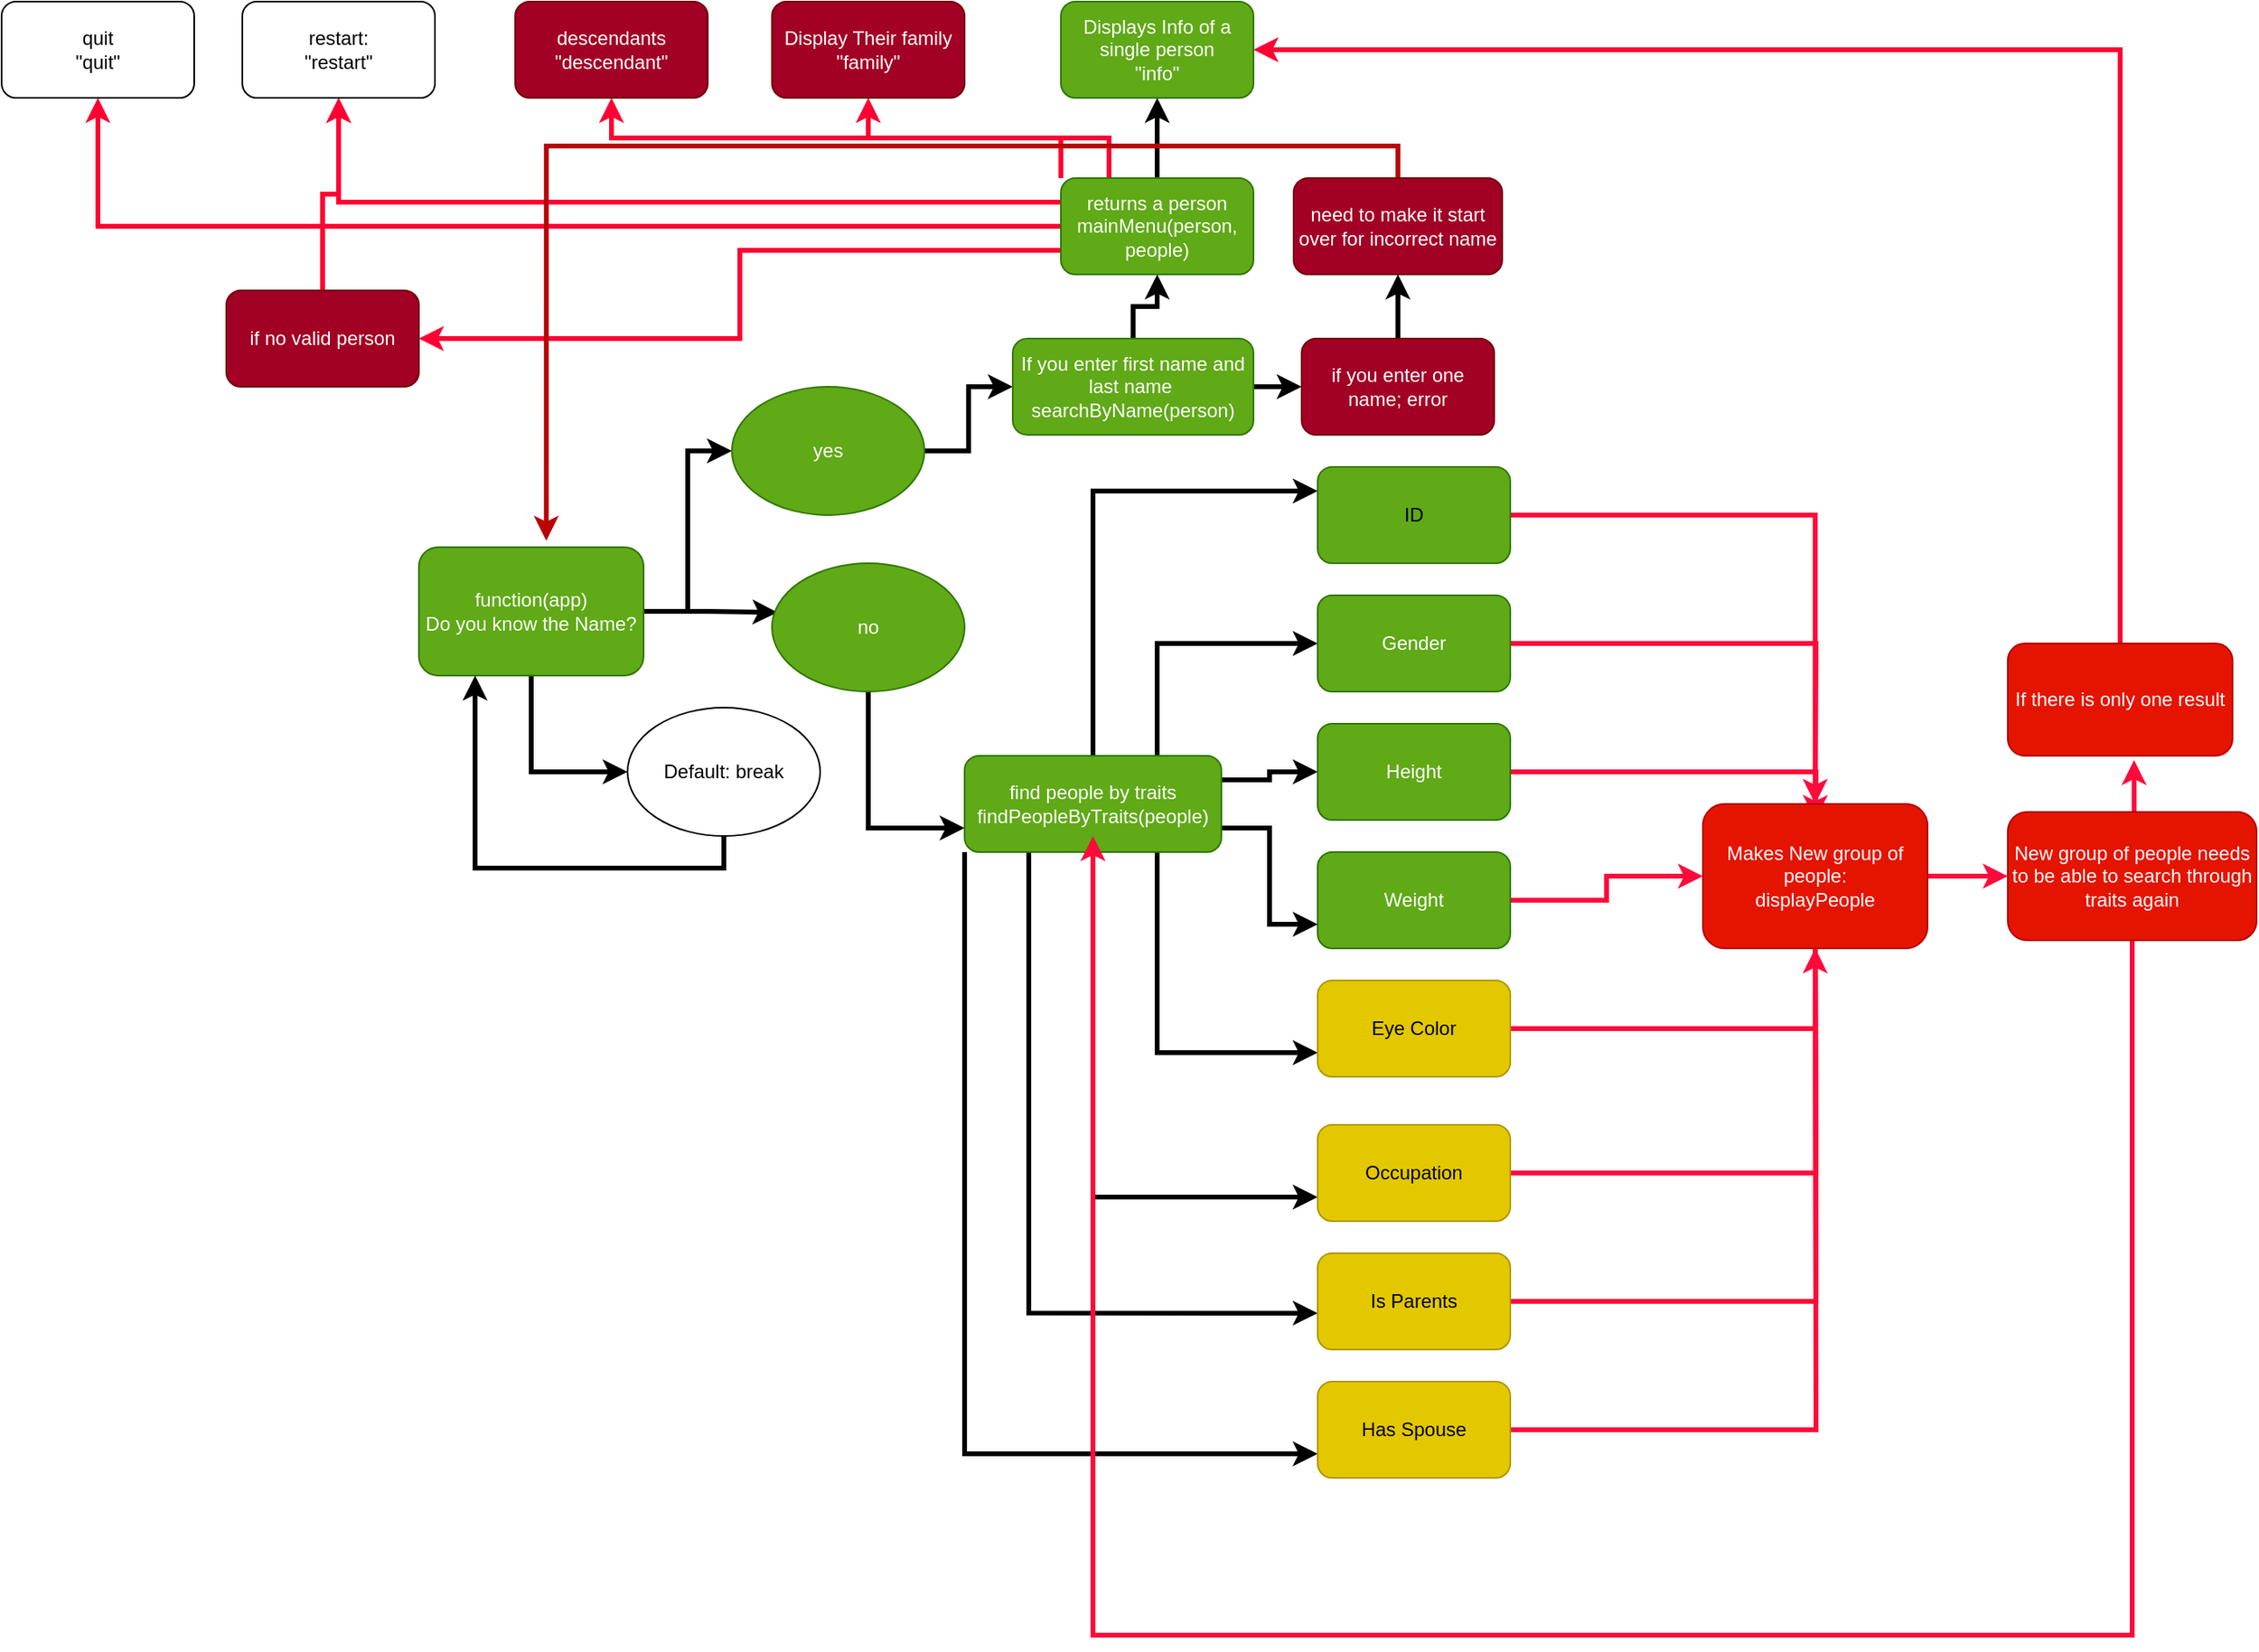 <mxfile>
    <diagram id="RZMFlAX1R9WlSCmFYLJL" name="Page-1">
        <mxGraphModel dx="1346" dy="1530" grid="1" gridSize="10" guides="1" tooltips="1" connect="1" arrows="1" fold="1" page="1" pageScale="1" pageWidth="850" pageHeight="1100" math="0" shadow="0">
            <root>
                <mxCell id="0"/>
                <mxCell id="1" parent="0"/>
                <mxCell id="VA8ybe7HHyA-N2N5QCGx-17" style="edgeStyle=orthogonalEdgeStyle;rounded=0;orthogonalLoop=1;jettySize=auto;html=1;exitX=1;exitY=0.5;exitDx=0;exitDy=0;entryX=0.028;entryY=0.383;entryDx=0;entryDy=0;entryPerimeter=0;strokeWidth=3;" parent="1" source="VA8ybe7HHyA-N2N5QCGx-1" target="VA8ybe7HHyA-N2N5QCGx-4" edge="1">
                    <mxGeometry relative="1" as="geometry"/>
                </mxCell>
                <mxCell id="VA8ybe7HHyA-N2N5QCGx-18" style="edgeStyle=orthogonalEdgeStyle;rounded=0;orthogonalLoop=1;jettySize=auto;html=1;exitX=0.5;exitY=1;exitDx=0;exitDy=0;entryX=0;entryY=0.5;entryDx=0;entryDy=0;strokeWidth=3;" parent="1" source="VA8ybe7HHyA-N2N5QCGx-1" target="VA8ybe7HHyA-N2N5QCGx-6" edge="1">
                    <mxGeometry relative="1" as="geometry"/>
                </mxCell>
                <mxCell id="VA8ybe7HHyA-N2N5QCGx-29" style="edgeStyle=orthogonalEdgeStyle;rounded=0;orthogonalLoop=1;jettySize=auto;html=1;exitX=1;exitY=0.5;exitDx=0;exitDy=0;entryX=0;entryY=0.5;entryDx=0;entryDy=0;strokeColor=#000000;strokeWidth=3;" parent="1" source="VA8ybe7HHyA-N2N5QCGx-1" target="VA8ybe7HHyA-N2N5QCGx-3" edge="1">
                    <mxGeometry relative="1" as="geometry"/>
                </mxCell>
                <mxCell id="VA8ybe7HHyA-N2N5QCGx-1" value="function(app)&lt;br&gt;Do you know the Name?" style="rounded=1;whiteSpace=wrap;html=1;fillColor=#60a917;strokeColor=#2D7600;fontColor=#ffffff;" parent="1" vertex="1">
                    <mxGeometry x="230" y="120" width="140" height="80" as="geometry"/>
                </mxCell>
                <mxCell id="VA8ybe7HHyA-N2N5QCGx-12" style="edgeStyle=orthogonalEdgeStyle;rounded=0;orthogonalLoop=1;jettySize=auto;html=1;strokeWidth=3;" parent="1" source="VA8ybe7HHyA-N2N5QCGx-3" target="VA8ybe7HHyA-N2N5QCGx-8" edge="1">
                    <mxGeometry relative="1" as="geometry"/>
                </mxCell>
                <mxCell id="VA8ybe7HHyA-N2N5QCGx-3" value="yes" style="ellipse;whiteSpace=wrap;html=1;fillColor=#60a917;strokeColor=#2D7600;fontColor=#ffffff;" parent="1" vertex="1">
                    <mxGeometry x="425" y="20" width="120" height="80" as="geometry"/>
                </mxCell>
                <mxCell id="VA8ybe7HHyA-N2N5QCGx-28" style="edgeStyle=orthogonalEdgeStyle;rounded=0;orthogonalLoop=1;jettySize=auto;html=1;entryX=0;entryY=0.75;entryDx=0;entryDy=0;strokeWidth=3;" parent="1" source="VA8ybe7HHyA-N2N5QCGx-4" target="VA8ybe7HHyA-N2N5QCGx-7" edge="1">
                    <mxGeometry relative="1" as="geometry"/>
                </mxCell>
                <mxCell id="VA8ybe7HHyA-N2N5QCGx-4" value="no" style="ellipse;whiteSpace=wrap;html=1;fillColor=#60a917;strokeColor=#2D7600;fontColor=#ffffff;" parent="1" vertex="1">
                    <mxGeometry x="450" y="130" width="120" height="80" as="geometry"/>
                </mxCell>
                <mxCell id="VA8ybe7HHyA-N2N5QCGx-19" style="edgeStyle=orthogonalEdgeStyle;rounded=0;orthogonalLoop=1;jettySize=auto;html=1;exitX=0.5;exitY=1;exitDx=0;exitDy=0;entryX=0.25;entryY=1;entryDx=0;entryDy=0;strokeWidth=3;" parent="1" source="VA8ybe7HHyA-N2N5QCGx-6" target="VA8ybe7HHyA-N2N5QCGx-1" edge="1">
                    <mxGeometry relative="1" as="geometry"/>
                </mxCell>
                <mxCell id="VA8ybe7HHyA-N2N5QCGx-6" value="Default: break" style="ellipse;whiteSpace=wrap;html=1;" parent="1" vertex="1">
                    <mxGeometry x="360" y="220" width="120" height="80" as="geometry"/>
                </mxCell>
                <mxCell id="VA8ybe7HHyA-N2N5QCGx-35" style="edgeStyle=orthogonalEdgeStyle;rounded=0;orthogonalLoop=1;jettySize=auto;html=1;exitX=0;exitY=1;exitDx=0;exitDy=0;entryX=0;entryY=0.75;entryDx=0;entryDy=0;strokeColor=#000000;strokeWidth=3;" parent="1" source="VA8ybe7HHyA-N2N5QCGx-7" target="VA8ybe7HHyA-N2N5QCGx-27" edge="1">
                    <mxGeometry relative="1" as="geometry"/>
                </mxCell>
                <mxCell id="VA8ybe7HHyA-N2N5QCGx-36" style="edgeStyle=orthogonalEdgeStyle;rounded=0;orthogonalLoop=1;jettySize=auto;html=1;exitX=0.25;exitY=1;exitDx=0;exitDy=0;entryX=0;entryY=0.622;entryDx=0;entryDy=0;entryPerimeter=0;strokeColor=#000000;strokeWidth=3;" parent="1" source="VA8ybe7HHyA-N2N5QCGx-7" target="VA8ybe7HHyA-N2N5QCGx-26" edge="1">
                    <mxGeometry relative="1" as="geometry"/>
                </mxCell>
                <mxCell id="VA8ybe7HHyA-N2N5QCGx-37" style="edgeStyle=orthogonalEdgeStyle;rounded=0;orthogonalLoop=1;jettySize=auto;html=1;strokeColor=#000000;strokeWidth=3;entryX=0;entryY=0.75;entryDx=0;entryDy=0;exitX=0.5;exitY=1;exitDx=0;exitDy=0;" parent="1" source="VA8ybe7HHyA-N2N5QCGx-7" target="VA8ybe7HHyA-N2N5QCGx-25" edge="1">
                    <mxGeometry relative="1" as="geometry">
                        <mxPoint x="630" y="530" as="targetPoint"/>
                    </mxGeometry>
                </mxCell>
                <mxCell id="VA8ybe7HHyA-N2N5QCGx-38" style="edgeStyle=orthogonalEdgeStyle;rounded=0;orthogonalLoop=1;jettySize=auto;html=1;exitX=0.75;exitY=1;exitDx=0;exitDy=0;entryX=0;entryY=0.75;entryDx=0;entryDy=0;strokeColor=#000000;strokeWidth=3;" parent="1" source="VA8ybe7HHyA-N2N5QCGx-7" target="VA8ybe7HHyA-N2N5QCGx-24" edge="1">
                    <mxGeometry relative="1" as="geometry"/>
                </mxCell>
                <mxCell id="VA8ybe7HHyA-N2N5QCGx-39" style="edgeStyle=orthogonalEdgeStyle;rounded=0;orthogonalLoop=1;jettySize=auto;html=1;exitX=1;exitY=0.75;exitDx=0;exitDy=0;entryX=0;entryY=0.75;entryDx=0;entryDy=0;strokeColor=#000000;strokeWidth=3;" parent="1" source="VA8ybe7HHyA-N2N5QCGx-7" target="VA8ybe7HHyA-N2N5QCGx-23" edge="1">
                    <mxGeometry relative="1" as="geometry"/>
                </mxCell>
                <mxCell id="VA8ybe7HHyA-N2N5QCGx-40" style="edgeStyle=orthogonalEdgeStyle;rounded=0;orthogonalLoop=1;jettySize=auto;html=1;exitX=1;exitY=0.25;exitDx=0;exitDy=0;strokeColor=#000000;strokeWidth=3;" parent="1" source="VA8ybe7HHyA-N2N5QCGx-7" target="VA8ybe7HHyA-N2N5QCGx-22" edge="1">
                    <mxGeometry relative="1" as="geometry"/>
                </mxCell>
                <mxCell id="VA8ybe7HHyA-N2N5QCGx-41" style="edgeStyle=orthogonalEdgeStyle;rounded=0;orthogonalLoop=1;jettySize=auto;html=1;exitX=0.75;exitY=0;exitDx=0;exitDy=0;entryX=0;entryY=0.5;entryDx=0;entryDy=0;strokeColor=#000000;strokeWidth=3;" parent="1" source="VA8ybe7HHyA-N2N5QCGx-7" target="VA8ybe7HHyA-N2N5QCGx-21" edge="1">
                    <mxGeometry relative="1" as="geometry"/>
                </mxCell>
                <mxCell id="VA8ybe7HHyA-N2N5QCGx-42" style="edgeStyle=orthogonalEdgeStyle;rounded=0;orthogonalLoop=1;jettySize=auto;html=1;exitX=0.5;exitY=0;exitDx=0;exitDy=0;entryX=0;entryY=0.25;entryDx=0;entryDy=0;strokeColor=#000000;strokeWidth=3;" parent="1" source="VA8ybe7HHyA-N2N5QCGx-7" target="VA8ybe7HHyA-N2N5QCGx-20" edge="1">
                    <mxGeometry relative="1" as="geometry"/>
                </mxCell>
                <mxCell id="VA8ybe7HHyA-N2N5QCGx-7" value="find people by traits&lt;br&gt;findPeopleByTraits(people)" style="rounded=1;whiteSpace=wrap;html=1;fillColor=#60a917;strokeColor=#2D7600;fontColor=#ffffff;" parent="1" vertex="1">
                    <mxGeometry x="570" y="250" width="160" height="60" as="geometry"/>
                </mxCell>
                <mxCell id="VA8ybe7HHyA-N2N5QCGx-13" style="edgeStyle=orthogonalEdgeStyle;rounded=0;orthogonalLoop=1;jettySize=auto;html=1;exitX=1;exitY=0.5;exitDx=0;exitDy=0;entryX=0;entryY=0.5;entryDx=0;entryDy=0;strokeWidth=3;" parent="1" source="VA8ybe7HHyA-N2N5QCGx-8" target="VA8ybe7HHyA-N2N5QCGx-10" edge="1">
                    <mxGeometry relative="1" as="geometry"/>
                </mxCell>
                <mxCell id="VA8ybe7HHyA-N2N5QCGx-14" style="edgeStyle=orthogonalEdgeStyle;rounded=0;orthogonalLoop=1;jettySize=auto;html=1;exitX=0.5;exitY=0;exitDx=0;exitDy=0;entryX=0.5;entryY=1;entryDx=0;entryDy=0;strokeWidth=3;" parent="1" source="VA8ybe7HHyA-N2N5QCGx-8" target="VA8ybe7HHyA-N2N5QCGx-9" edge="1">
                    <mxGeometry relative="1" as="geometry"/>
                </mxCell>
                <mxCell id="VA8ybe7HHyA-N2N5QCGx-8" value="If you enter first name and last name&amp;nbsp;&lt;br&gt;searchByName(person)" style="rounded=1;whiteSpace=wrap;html=1;fillColor=#60a917;strokeColor=#2D7600;fontColor=#ffffff;" parent="1" vertex="1">
                    <mxGeometry x="600" y="-10" width="150" height="60" as="geometry"/>
                </mxCell>
                <mxCell id="VA8ybe7HHyA-N2N5QCGx-60" style="edgeStyle=orthogonalEdgeStyle;rounded=0;orthogonalLoop=1;jettySize=auto;html=1;exitX=0.5;exitY=0;exitDx=0;exitDy=0;strokeWidth=3;" parent="1" source="VA8ybe7HHyA-N2N5QCGx-9" target="VA8ybe7HHyA-N2N5QCGx-59" edge="1">
                    <mxGeometry relative="1" as="geometry"/>
                </mxCell>
                <mxCell id="VA8ybe7HHyA-N2N5QCGx-69" style="edgeStyle=orthogonalEdgeStyle;rounded=0;orthogonalLoop=1;jettySize=auto;html=1;exitX=0.25;exitY=0;exitDx=0;exitDy=0;entryX=0.5;entryY=1;entryDx=0;entryDy=0;strokeColor=#FF0033;strokeWidth=3;" parent="1" source="VA8ybe7HHyA-N2N5QCGx-9" target="VA8ybe7HHyA-N2N5QCGx-62" edge="1">
                    <mxGeometry relative="1" as="geometry"/>
                </mxCell>
                <mxCell id="VA8ybe7HHyA-N2N5QCGx-70" style="edgeStyle=orthogonalEdgeStyle;rounded=0;orthogonalLoop=1;jettySize=auto;html=1;exitX=0;exitY=0;exitDx=0;exitDy=0;entryX=0.5;entryY=1;entryDx=0;entryDy=0;strokeColor=#FF0033;strokeWidth=3;" parent="1" source="VA8ybe7HHyA-N2N5QCGx-9" target="VA8ybe7HHyA-N2N5QCGx-63" edge="1">
                    <mxGeometry relative="1" as="geometry"/>
                </mxCell>
                <mxCell id="VA8ybe7HHyA-N2N5QCGx-71" style="edgeStyle=orthogonalEdgeStyle;rounded=0;orthogonalLoop=1;jettySize=auto;html=1;exitX=0;exitY=0.25;exitDx=0;exitDy=0;entryX=0.5;entryY=1;entryDx=0;entryDy=0;strokeColor=#FF0033;strokeWidth=3;" parent="1" source="VA8ybe7HHyA-N2N5QCGx-9" target="VA8ybe7HHyA-N2N5QCGx-65" edge="1">
                    <mxGeometry relative="1" as="geometry"/>
                </mxCell>
                <mxCell id="VA8ybe7HHyA-N2N5QCGx-72" style="edgeStyle=orthogonalEdgeStyle;rounded=0;orthogonalLoop=1;jettySize=auto;html=1;exitX=0;exitY=0.5;exitDx=0;exitDy=0;entryX=0.5;entryY=1;entryDx=0;entryDy=0;strokeColor=#FF0033;strokeWidth=3;" parent="1" source="VA8ybe7HHyA-N2N5QCGx-9" target="VA8ybe7HHyA-N2N5QCGx-66" edge="1">
                    <mxGeometry relative="1" as="geometry"/>
                </mxCell>
                <mxCell id="VA8ybe7HHyA-N2N5QCGx-74" style="edgeStyle=orthogonalEdgeStyle;rounded=0;orthogonalLoop=1;jettySize=auto;html=1;exitX=0;exitY=0.75;exitDx=0;exitDy=0;entryX=1;entryY=0.5;entryDx=0;entryDy=0;strokeColor=#FF0033;strokeWidth=3;" parent="1" source="VA8ybe7HHyA-N2N5QCGx-9" target="VA8ybe7HHyA-N2N5QCGx-73" edge="1">
                    <mxGeometry relative="1" as="geometry"/>
                </mxCell>
                <mxCell id="VA8ybe7HHyA-N2N5QCGx-9" value="returns a person&lt;br&gt;mainMenu(person, people)" style="rounded=1;whiteSpace=wrap;html=1;fillColor=#60a917;strokeColor=#2D7600;fontColor=#ffffff;" parent="1" vertex="1">
                    <mxGeometry x="630" y="-110" width="120" height="60" as="geometry"/>
                </mxCell>
                <mxCell id="VA8ybe7HHyA-N2N5QCGx-15" style="edgeStyle=orthogonalEdgeStyle;rounded=0;orthogonalLoop=1;jettySize=auto;html=1;exitX=0.5;exitY=0;exitDx=0;exitDy=0;entryX=0.5;entryY=1;entryDx=0;entryDy=0;strokeWidth=3;" parent="1" source="VA8ybe7HHyA-N2N5QCGx-10" target="VA8ybe7HHyA-N2N5QCGx-11" edge="1">
                    <mxGeometry relative="1" as="geometry"/>
                </mxCell>
                <mxCell id="VA8ybe7HHyA-N2N5QCGx-10" value="if you enter one name; error" style="rounded=1;whiteSpace=wrap;html=1;fillColor=#a20025;strokeColor=#6F0000;fontColor=#ffffff;" parent="1" vertex="1">
                    <mxGeometry x="780" y="-10" width="120" height="60" as="geometry"/>
                </mxCell>
                <mxCell id="VA8ybe7HHyA-N2N5QCGx-16" style="edgeStyle=orthogonalEdgeStyle;rounded=0;orthogonalLoop=1;jettySize=auto;html=1;exitX=0.5;exitY=0;exitDx=0;exitDy=0;entryX=0.567;entryY=-0.05;entryDx=0;entryDy=0;entryPerimeter=0;fillColor=#f8cecc;strokeColor=#B80606;strokeWidth=3;" parent="1" source="VA8ybe7HHyA-N2N5QCGx-11" target="VA8ybe7HHyA-N2N5QCGx-1" edge="1">
                    <mxGeometry relative="1" as="geometry"/>
                </mxCell>
                <mxCell id="VA8ybe7HHyA-N2N5QCGx-11" value="need to make it start over for incorrect name" style="rounded=1;whiteSpace=wrap;html=1;fillColor=#a20025;strokeColor=#6F0000;fontColor=#ffffff;" parent="1" vertex="1">
                    <mxGeometry x="775" y="-110" width="130" height="60" as="geometry"/>
                </mxCell>
                <mxCell id="VA8ybe7HHyA-N2N5QCGx-44" style="edgeStyle=orthogonalEdgeStyle;rounded=0;orthogonalLoop=1;jettySize=auto;html=1;exitX=1;exitY=0.5;exitDx=0;exitDy=0;entryX=0.5;entryY=0;entryDx=0;entryDy=0;strokeWidth=3;strokeColor=#FF0A3B;" parent="1" source="VA8ybe7HHyA-N2N5QCGx-20" target="VA8ybe7HHyA-N2N5QCGx-43" edge="1">
                    <mxGeometry relative="1" as="geometry"/>
                </mxCell>
                <mxCell id="VA8ybe7HHyA-N2N5QCGx-20" value="&lt;font color=&quot;#000000&quot;&gt;ID&lt;/font&gt;" style="rounded=1;whiteSpace=wrap;html=1;fillColor=#60a917;strokeColor=#2D7600;fontColor=#ffffff;" parent="1" vertex="1">
                    <mxGeometry x="790" y="70" width="120" height="60" as="geometry"/>
                </mxCell>
                <mxCell id="VA8ybe7HHyA-N2N5QCGx-45" style="edgeStyle=orthogonalEdgeStyle;rounded=0;orthogonalLoop=1;jettySize=auto;html=1;exitX=1;exitY=0.5;exitDx=0;exitDy=0;strokeColor=#FF0A3B;strokeWidth=3;" parent="1" source="VA8ybe7HHyA-N2N5QCGx-21" edge="1">
                    <mxGeometry relative="1" as="geometry">
                        <mxPoint x="1100" y="290" as="targetPoint"/>
                    </mxGeometry>
                </mxCell>
                <mxCell id="VA8ybe7HHyA-N2N5QCGx-21" value="Gender" style="rounded=1;whiteSpace=wrap;html=1;fillColor=#60a917;strokeColor=#2D7600;fontColor=#ffffff;" parent="1" vertex="1">
                    <mxGeometry x="790" y="150" width="120" height="60" as="geometry"/>
                </mxCell>
                <mxCell id="VA8ybe7HHyA-N2N5QCGx-46" style="edgeStyle=orthogonalEdgeStyle;rounded=0;orthogonalLoop=1;jettySize=auto;html=1;exitX=1;exitY=0.5;exitDx=0;exitDy=0;strokeColor=#FF0A3B;strokeWidth=3;" parent="1" source="VA8ybe7HHyA-N2N5QCGx-22" edge="1">
                    <mxGeometry relative="1" as="geometry">
                        <mxPoint x="1100" y="300" as="targetPoint"/>
                    </mxGeometry>
                </mxCell>
                <mxCell id="VA8ybe7HHyA-N2N5QCGx-22" value="&lt;font&gt;Height&lt;/font&gt;" style="rounded=1;whiteSpace=wrap;html=1;strokeColor=#2D7600;fillColor=#60a917;fontColor=#ffffff;" parent="1" vertex="1">
                    <mxGeometry x="790" y="230" width="120" height="60" as="geometry"/>
                </mxCell>
                <mxCell id="VA8ybe7HHyA-N2N5QCGx-47" style="edgeStyle=orthogonalEdgeStyle;rounded=0;orthogonalLoop=1;jettySize=auto;html=1;exitX=1;exitY=0.5;exitDx=0;exitDy=0;entryX=0;entryY=0.5;entryDx=0;entryDy=0;strokeColor=#FF0A3B;strokeWidth=3;" parent="1" source="VA8ybe7HHyA-N2N5QCGx-23" target="VA8ybe7HHyA-N2N5QCGx-43" edge="1">
                    <mxGeometry relative="1" as="geometry"/>
                </mxCell>
                <mxCell id="VA8ybe7HHyA-N2N5QCGx-23" value="&lt;font&gt;Weight&lt;/font&gt;" style="rounded=1;whiteSpace=wrap;html=1;strokeColor=#2D7600;fillColor=#60a917;fontColor=#ffffff;" parent="1" vertex="1">
                    <mxGeometry x="790" y="310" width="120" height="60" as="geometry"/>
                </mxCell>
                <mxCell id="VA8ybe7HHyA-N2N5QCGx-48" style="edgeStyle=orthogonalEdgeStyle;rounded=0;orthogonalLoop=1;jettySize=auto;html=1;exitX=1;exitY=0.5;exitDx=0;exitDy=0;strokeColor=#FF0A3B;strokeWidth=3;" parent="1" source="VA8ybe7HHyA-N2N5QCGx-24" target="VA8ybe7HHyA-N2N5QCGx-43" edge="1">
                    <mxGeometry relative="1" as="geometry"/>
                </mxCell>
                <mxCell id="VA8ybe7HHyA-N2N5QCGx-24" value="&lt;font color=&quot;#000000&quot;&gt;Eye Color&lt;/font&gt;" style="rounded=1;whiteSpace=wrap;html=1;fillColor=#e3c800;strokeColor=#B09500;fontColor=#000000;" parent="1" vertex="1">
                    <mxGeometry x="790" y="390" width="120" height="60" as="geometry"/>
                </mxCell>
                <mxCell id="VA8ybe7HHyA-N2N5QCGx-49" style="edgeStyle=orthogonalEdgeStyle;rounded=0;orthogonalLoop=1;jettySize=auto;html=1;exitX=1;exitY=0.5;exitDx=0;exitDy=0;strokeColor=#FF0A3B;strokeWidth=3;" parent="1" source="VA8ybe7HHyA-N2N5QCGx-25" edge="1">
                    <mxGeometry relative="1" as="geometry">
                        <mxPoint x="1100" y="340" as="targetPoint"/>
                    </mxGeometry>
                </mxCell>
                <mxCell id="VA8ybe7HHyA-N2N5QCGx-25" value="&lt;font color=&quot;#000000&quot;&gt;Occupation&lt;/font&gt;" style="rounded=1;whiteSpace=wrap;html=1;fillColor=#e3c800;strokeColor=#B09500;fontColor=#000000;" parent="1" vertex="1">
                    <mxGeometry x="790" y="480" width="120" height="60" as="geometry"/>
                </mxCell>
                <mxCell id="VA8ybe7HHyA-N2N5QCGx-50" style="edgeStyle=orthogonalEdgeStyle;rounded=0;orthogonalLoop=1;jettySize=auto;html=1;exitX=1;exitY=0.5;exitDx=0;exitDy=0;strokeColor=#FF0A3B;strokeWidth=3;" parent="1" source="VA8ybe7HHyA-N2N5QCGx-26" edge="1">
                    <mxGeometry relative="1" as="geometry">
                        <mxPoint x="1100" y="350" as="targetPoint"/>
                    </mxGeometry>
                </mxCell>
                <mxCell id="VA8ybe7HHyA-N2N5QCGx-26" value="&lt;font color=&quot;#000000&quot;&gt;Is Parents&lt;/font&gt;" style="rounded=1;whiteSpace=wrap;html=1;fillColor=#e3c800;strokeColor=#B09500;fontColor=#000000;" parent="1" vertex="1">
                    <mxGeometry x="790" y="560" width="120" height="60" as="geometry"/>
                </mxCell>
                <mxCell id="VA8ybe7HHyA-N2N5QCGx-51" style="edgeStyle=orthogonalEdgeStyle;rounded=0;orthogonalLoop=1;jettySize=auto;html=1;exitX=1;exitY=0.5;exitDx=0;exitDy=0;strokeColor=#FF0A3B;strokeWidth=3;" parent="1" source="VA8ybe7HHyA-N2N5QCGx-27" edge="1">
                    <mxGeometry relative="1" as="geometry">
                        <mxPoint x="1100" y="350" as="targetPoint"/>
                    </mxGeometry>
                </mxCell>
                <mxCell id="VA8ybe7HHyA-N2N5QCGx-27" value="&lt;font color=&quot;#000000&quot;&gt;Has Spouse&lt;/font&gt;" style="rounded=1;whiteSpace=wrap;html=1;fillColor=#e3c800;strokeColor=#B09500;fontColor=#000000;" parent="1" vertex="1">
                    <mxGeometry x="790" y="640" width="120" height="60" as="geometry"/>
                </mxCell>
                <mxCell id="VA8ybe7HHyA-N2N5QCGx-54" style="edgeStyle=orthogonalEdgeStyle;rounded=0;orthogonalLoop=1;jettySize=auto;html=1;exitX=1;exitY=0.5;exitDx=0;exitDy=0;entryX=0;entryY=0.5;entryDx=0;entryDy=0;strokeColor=#FF0A3B;strokeWidth=3;" parent="1" source="VA8ybe7HHyA-N2N5QCGx-43" target="VA8ybe7HHyA-N2N5QCGx-53" edge="1">
                    <mxGeometry relative="1" as="geometry"/>
                </mxCell>
                <mxCell id="VA8ybe7HHyA-N2N5QCGx-43" value="Makes New group of people:&lt;br&gt;displayPeople" style="rounded=1;whiteSpace=wrap;html=1;fillColor=#e51400;strokeColor=#B20000;fontColor=#ffffff;" parent="1" vertex="1">
                    <mxGeometry x="1030" y="280" width="140" height="90" as="geometry"/>
                </mxCell>
                <mxCell id="VA8ybe7HHyA-N2N5QCGx-55" style="edgeStyle=orthogonalEdgeStyle;rounded=0;orthogonalLoop=1;jettySize=auto;html=1;exitX=0.5;exitY=1;exitDx=0;exitDy=0;strokeColor=#FF0A3B;strokeWidth=3;" parent="1" source="VA8ybe7HHyA-N2N5QCGx-53" edge="1">
                    <mxGeometry relative="1" as="geometry">
                        <mxPoint x="650" y="300" as="targetPoint"/>
                        <Array as="points">
                            <mxPoint x="1298" y="798"/>
                            <mxPoint x="650" y="798"/>
                            <mxPoint x="650" y="350"/>
                        </Array>
                    </mxGeometry>
                </mxCell>
                <mxCell id="VA8ybe7HHyA-N2N5QCGx-58" style="edgeStyle=orthogonalEdgeStyle;rounded=0;orthogonalLoop=1;jettySize=auto;html=1;exitX=0.5;exitY=0;exitDx=0;exitDy=0;entryX=0.562;entryY=1.038;entryDx=0;entryDy=0;entryPerimeter=0;strokeColor=#FF0A3B;strokeWidth=3;" parent="1" source="VA8ybe7HHyA-N2N5QCGx-53" target="VA8ybe7HHyA-N2N5QCGx-56" edge="1">
                    <mxGeometry relative="1" as="geometry"/>
                </mxCell>
                <mxCell id="VA8ybe7HHyA-N2N5QCGx-53" value="New group of people needs to be able to search through traits again" style="rounded=1;whiteSpace=wrap;html=1;fillColor=#e51400;strokeColor=#B20000;fontColor=#ffffff;" parent="1" vertex="1">
                    <mxGeometry x="1220" y="285" width="155" height="80" as="geometry"/>
                </mxCell>
                <mxCell id="VA8ybe7HHyA-N2N5QCGx-61" style="edgeStyle=orthogonalEdgeStyle;rounded=0;orthogonalLoop=1;jettySize=auto;html=1;exitX=0.5;exitY=0;exitDx=0;exitDy=0;strokeWidth=3;strokeColor=#FF0033;entryX=1;entryY=0.5;entryDx=0;entryDy=0;" parent="1" source="VA8ybe7HHyA-N2N5QCGx-56" target="VA8ybe7HHyA-N2N5QCGx-59" edge="1">
                    <mxGeometry relative="1" as="geometry">
                        <mxPoint x="1290.143" y="-190" as="targetPoint"/>
                    </mxGeometry>
                </mxCell>
                <mxCell id="VA8ybe7HHyA-N2N5QCGx-56" value="If there is only one result" style="rounded=1;whiteSpace=wrap;html=1;fillColor=#e51400;strokeColor=#B20000;fontColor=#ffffff;" parent="1" vertex="1">
                    <mxGeometry x="1220" y="180" width="140" height="70" as="geometry"/>
                </mxCell>
                <mxCell id="VA8ybe7HHyA-N2N5QCGx-59" value="Displays Info of a single person&lt;br&gt;&quot;info&quot;" style="rounded=1;whiteSpace=wrap;html=1;fillColor=#60a917;strokeColor=#2D7600;fontColor=#ffffff;" parent="1" vertex="1">
                    <mxGeometry x="630" y="-220" width="120" height="60" as="geometry"/>
                </mxCell>
                <mxCell id="VA8ybe7HHyA-N2N5QCGx-62" value="Display Their family&lt;br&gt;&quot;family&quot;" style="rounded=1;whiteSpace=wrap;html=1;fillColor=#a20025;strokeColor=#6F0000;fontColor=#ffffff;" parent="1" vertex="1">
                    <mxGeometry x="450" y="-220" width="120" height="60" as="geometry"/>
                </mxCell>
                <mxCell id="VA8ybe7HHyA-N2N5QCGx-63" value="descendants&lt;br&gt;&quot;descendant&quot;" style="rounded=1;whiteSpace=wrap;html=1;fillColor=#a20025;strokeColor=#6F0000;fontColor=#ffffff;" parent="1" vertex="1">
                    <mxGeometry x="290" y="-220" width="120" height="60" as="geometry"/>
                </mxCell>
                <mxCell id="VA8ybe7HHyA-N2N5QCGx-65" value="restart:&lt;br&gt;&quot;restart&quot;" style="rounded=1;whiteSpace=wrap;html=1;" parent="1" vertex="1">
                    <mxGeometry x="120" y="-220" width="120" height="60" as="geometry"/>
                </mxCell>
                <mxCell id="VA8ybe7HHyA-N2N5QCGx-66" value="quit&lt;br&gt;&quot;quit&quot;" style="rounded=1;whiteSpace=wrap;html=1;" parent="1" vertex="1">
                    <mxGeometry x="-30" y="-220" width="120" height="60" as="geometry"/>
                </mxCell>
                <mxCell id="VA8ybe7HHyA-N2N5QCGx-75" style="edgeStyle=orthogonalEdgeStyle;rounded=0;orthogonalLoop=1;jettySize=auto;html=1;exitX=0.5;exitY=0;exitDx=0;exitDy=0;entryX=0.5;entryY=1;entryDx=0;entryDy=0;strokeColor=#FF0033;strokeWidth=3;" parent="1" source="VA8ybe7HHyA-N2N5QCGx-73" target="VA8ybe7HHyA-N2N5QCGx-65" edge="1">
                    <mxGeometry relative="1" as="geometry"/>
                </mxCell>
                <mxCell id="VA8ybe7HHyA-N2N5QCGx-73" value="if no valid person" style="rounded=1;whiteSpace=wrap;html=1;fillColor=#a20025;strokeColor=#6F0000;fontColor=#ffffff;" parent="1" vertex="1">
                    <mxGeometry x="110" y="-40" width="120" height="60" as="geometry"/>
                </mxCell>
            </root>
        </mxGraphModel>
    </diagram>
</mxfile>